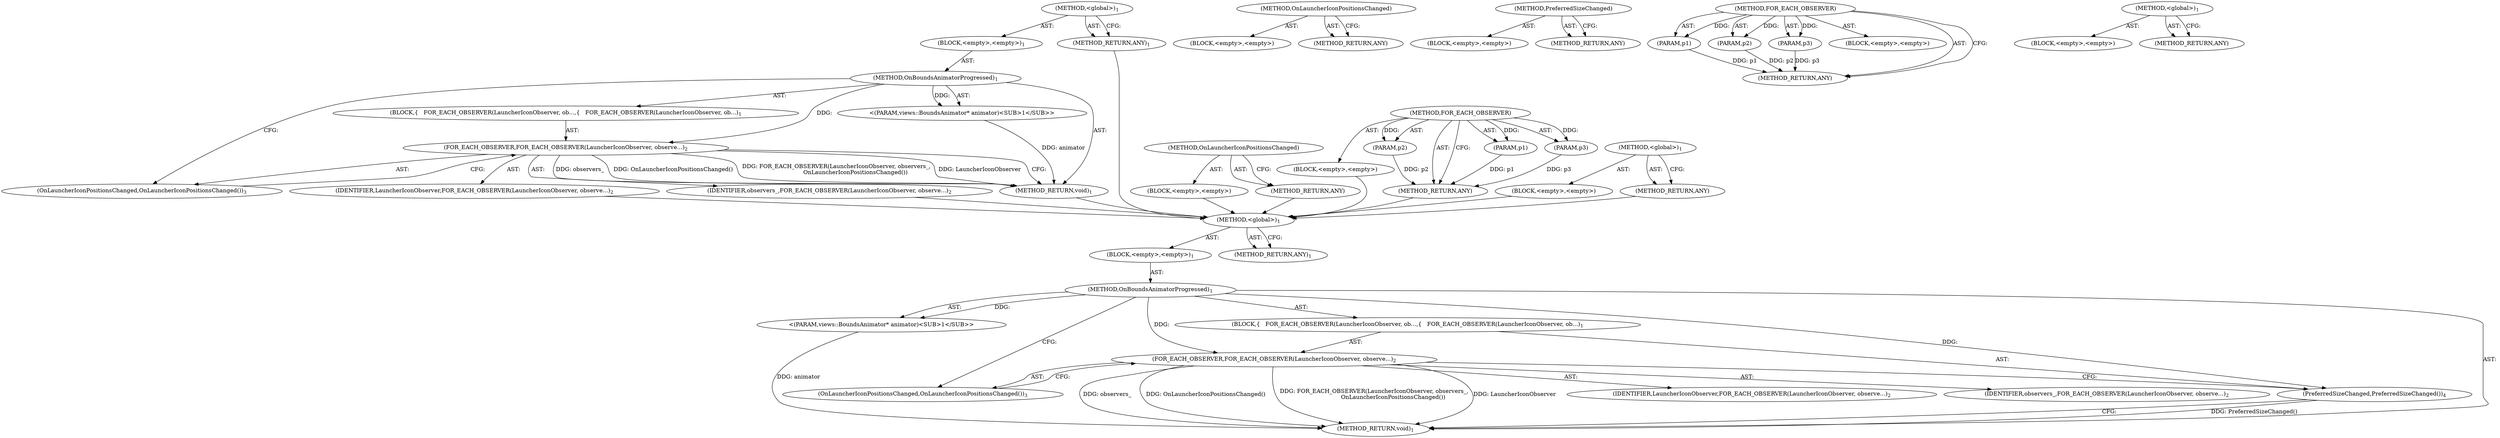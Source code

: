 digraph "&lt;global&gt;" {
vulnerable_6 [label=<(METHOD,&lt;global&gt;)<SUB>1</SUB>>];
vulnerable_7 [label=<(BLOCK,&lt;empty&gt;,&lt;empty&gt;)<SUB>1</SUB>>];
vulnerable_8 [label=<(METHOD,OnBoundsAnimatorProgressed)<SUB>1</SUB>>];
vulnerable_9 [label="<(PARAM,views::BoundsAnimator* animator)<SUB>1</SUB>>"];
vulnerable_10 [label=<(BLOCK,{
   FOR_EACH_OBSERVER(LauncherIconObserver, ob...,{
   FOR_EACH_OBSERVER(LauncherIconObserver, ob...)<SUB>1</SUB>>];
vulnerable_11 [label=<(FOR_EACH_OBSERVER,FOR_EACH_OBSERVER(LauncherIconObserver, observe...)<SUB>2</SUB>>];
vulnerable_12 [label=<(IDENTIFIER,LauncherIconObserver,FOR_EACH_OBSERVER(LauncherIconObserver, observe...)<SUB>2</SUB>>];
vulnerable_13 [label=<(IDENTIFIER,observers_,FOR_EACH_OBSERVER(LauncherIconObserver, observe...)<SUB>2</SUB>>];
vulnerable_14 [label=<(OnLauncherIconPositionsChanged,OnLauncherIconPositionsChanged())<SUB>3</SUB>>];
vulnerable_15 [label=<(METHOD_RETURN,void)<SUB>1</SUB>>];
vulnerable_17 [label=<(METHOD_RETURN,ANY)<SUB>1</SUB>>];
vulnerable_38 [label=<(METHOD,OnLauncherIconPositionsChanged)>];
vulnerable_39 [label=<(BLOCK,&lt;empty&gt;,&lt;empty&gt;)>];
vulnerable_40 [label=<(METHOD_RETURN,ANY)>];
vulnerable_32 [label=<(METHOD,FOR_EACH_OBSERVER)>];
vulnerable_33 [label=<(PARAM,p1)>];
vulnerable_34 [label=<(PARAM,p2)>];
vulnerable_35 [label=<(PARAM,p3)>];
vulnerable_36 [label=<(BLOCK,&lt;empty&gt;,&lt;empty&gt;)>];
vulnerable_37 [label=<(METHOD_RETURN,ANY)>];
vulnerable_26 [label=<(METHOD,&lt;global&gt;)<SUB>1</SUB>>];
vulnerable_27 [label=<(BLOCK,&lt;empty&gt;,&lt;empty&gt;)>];
vulnerable_28 [label=<(METHOD_RETURN,ANY)>];
fixed_6 [label=<(METHOD,&lt;global&gt;)<SUB>1</SUB>>];
fixed_7 [label=<(BLOCK,&lt;empty&gt;,&lt;empty&gt;)<SUB>1</SUB>>];
fixed_8 [label=<(METHOD,OnBoundsAnimatorProgressed)<SUB>1</SUB>>];
fixed_9 [label="<(PARAM,views::BoundsAnimator* animator)<SUB>1</SUB>>"];
fixed_10 [label=<(BLOCK,{
   FOR_EACH_OBSERVER(LauncherIconObserver, ob...,{
   FOR_EACH_OBSERVER(LauncherIconObserver, ob...)<SUB>1</SUB>>];
fixed_11 [label=<(FOR_EACH_OBSERVER,FOR_EACH_OBSERVER(LauncherIconObserver, observe...)<SUB>2</SUB>>];
fixed_12 [label=<(IDENTIFIER,LauncherIconObserver,FOR_EACH_OBSERVER(LauncherIconObserver, observe...)<SUB>2</SUB>>];
fixed_13 [label=<(IDENTIFIER,observers_,FOR_EACH_OBSERVER(LauncherIconObserver, observe...)<SUB>2</SUB>>];
fixed_14 [label=<(OnLauncherIconPositionsChanged,OnLauncherIconPositionsChanged())<SUB>3</SUB>>];
fixed_15 [label=<(PreferredSizeChanged,PreferredSizeChanged())<SUB>4</SUB>>];
fixed_16 [label=<(METHOD_RETURN,void)<SUB>1</SUB>>];
fixed_18 [label=<(METHOD_RETURN,ANY)<SUB>1</SUB>>];
fixed_39 [label=<(METHOD,OnLauncherIconPositionsChanged)>];
fixed_40 [label=<(BLOCK,&lt;empty&gt;,&lt;empty&gt;)>];
fixed_41 [label=<(METHOD_RETURN,ANY)>];
fixed_42 [label=<(METHOD,PreferredSizeChanged)>];
fixed_43 [label=<(BLOCK,&lt;empty&gt;,&lt;empty&gt;)>];
fixed_44 [label=<(METHOD_RETURN,ANY)>];
fixed_33 [label=<(METHOD,FOR_EACH_OBSERVER)>];
fixed_34 [label=<(PARAM,p1)>];
fixed_35 [label=<(PARAM,p2)>];
fixed_36 [label=<(PARAM,p3)>];
fixed_37 [label=<(BLOCK,&lt;empty&gt;,&lt;empty&gt;)>];
fixed_38 [label=<(METHOD_RETURN,ANY)>];
fixed_27 [label=<(METHOD,&lt;global&gt;)<SUB>1</SUB>>];
fixed_28 [label=<(BLOCK,&lt;empty&gt;,&lt;empty&gt;)>];
fixed_29 [label=<(METHOD_RETURN,ANY)>];
vulnerable_6 -> vulnerable_7  [key=0, label="AST: "];
vulnerable_6 -> vulnerable_17  [key=0, label="AST: "];
vulnerable_6 -> vulnerable_17  [key=1, label="CFG: "];
vulnerable_7 -> vulnerable_8  [key=0, label="AST: "];
vulnerable_8 -> vulnerable_9  [key=0, label="AST: "];
vulnerable_8 -> vulnerable_9  [key=1, label="DDG: "];
vulnerable_8 -> vulnerable_10  [key=0, label="AST: "];
vulnerable_8 -> vulnerable_15  [key=0, label="AST: "];
vulnerable_8 -> vulnerable_14  [key=0, label="CFG: "];
vulnerable_8 -> vulnerable_11  [key=0, label="DDG: "];
vulnerable_9 -> vulnerable_15  [key=0, label="DDG: animator"];
vulnerable_10 -> vulnerable_11  [key=0, label="AST: "];
vulnerable_11 -> vulnerable_12  [key=0, label="AST: "];
vulnerable_11 -> vulnerable_13  [key=0, label="AST: "];
vulnerable_11 -> vulnerable_14  [key=0, label="AST: "];
vulnerable_11 -> vulnerable_15  [key=0, label="CFG: "];
vulnerable_11 -> vulnerable_15  [key=1, label="DDG: observers_"];
vulnerable_11 -> vulnerable_15  [key=2, label="DDG: OnLauncherIconPositionsChanged()"];
vulnerable_11 -> vulnerable_15  [key=3, label="DDG: FOR_EACH_OBSERVER(LauncherIconObserver, observers_,
                     OnLauncherIconPositionsChanged())"];
vulnerable_11 -> vulnerable_15  [key=4, label="DDG: LauncherIconObserver"];
vulnerable_12 -> fixed_6  [key=0];
vulnerable_13 -> fixed_6  [key=0];
vulnerable_14 -> vulnerable_11  [key=0, label="CFG: "];
vulnerable_15 -> fixed_6  [key=0];
vulnerable_17 -> fixed_6  [key=0];
vulnerable_38 -> vulnerable_39  [key=0, label="AST: "];
vulnerable_38 -> vulnerable_40  [key=0, label="AST: "];
vulnerable_38 -> vulnerable_40  [key=1, label="CFG: "];
vulnerable_39 -> fixed_6  [key=0];
vulnerable_40 -> fixed_6  [key=0];
vulnerable_32 -> vulnerable_33  [key=0, label="AST: "];
vulnerable_32 -> vulnerable_33  [key=1, label="DDG: "];
vulnerable_32 -> vulnerable_36  [key=0, label="AST: "];
vulnerable_32 -> vulnerable_34  [key=0, label="AST: "];
vulnerable_32 -> vulnerable_34  [key=1, label="DDG: "];
vulnerable_32 -> vulnerable_37  [key=0, label="AST: "];
vulnerable_32 -> vulnerable_37  [key=1, label="CFG: "];
vulnerable_32 -> vulnerable_35  [key=0, label="AST: "];
vulnerable_32 -> vulnerable_35  [key=1, label="DDG: "];
vulnerable_33 -> vulnerable_37  [key=0, label="DDG: p1"];
vulnerable_34 -> vulnerable_37  [key=0, label="DDG: p2"];
vulnerable_35 -> vulnerable_37  [key=0, label="DDG: p3"];
vulnerable_36 -> fixed_6  [key=0];
vulnerable_37 -> fixed_6  [key=0];
vulnerable_26 -> vulnerable_27  [key=0, label="AST: "];
vulnerable_26 -> vulnerable_28  [key=0, label="AST: "];
vulnerable_26 -> vulnerable_28  [key=1, label="CFG: "];
vulnerable_27 -> fixed_6  [key=0];
vulnerable_28 -> fixed_6  [key=0];
fixed_6 -> fixed_7  [key=0, label="AST: "];
fixed_6 -> fixed_18  [key=0, label="AST: "];
fixed_6 -> fixed_18  [key=1, label="CFG: "];
fixed_7 -> fixed_8  [key=0, label="AST: "];
fixed_8 -> fixed_9  [key=0, label="AST: "];
fixed_8 -> fixed_9  [key=1, label="DDG: "];
fixed_8 -> fixed_10  [key=0, label="AST: "];
fixed_8 -> fixed_16  [key=0, label="AST: "];
fixed_8 -> fixed_14  [key=0, label="CFG: "];
fixed_8 -> fixed_15  [key=0, label="DDG: "];
fixed_8 -> fixed_11  [key=0, label="DDG: "];
fixed_9 -> fixed_16  [key=0, label="DDG: animator"];
fixed_10 -> fixed_11  [key=0, label="AST: "];
fixed_10 -> fixed_15  [key=0, label="AST: "];
fixed_11 -> fixed_12  [key=0, label="AST: "];
fixed_11 -> fixed_13  [key=0, label="AST: "];
fixed_11 -> fixed_14  [key=0, label="AST: "];
fixed_11 -> fixed_15  [key=0, label="CFG: "];
fixed_11 -> fixed_16  [key=0, label="DDG: observers_"];
fixed_11 -> fixed_16  [key=1, label="DDG: OnLauncherIconPositionsChanged()"];
fixed_11 -> fixed_16  [key=2, label="DDG: FOR_EACH_OBSERVER(LauncherIconObserver, observers_,
                     OnLauncherIconPositionsChanged())"];
fixed_11 -> fixed_16  [key=3, label="DDG: LauncherIconObserver"];
fixed_14 -> fixed_11  [key=0, label="CFG: "];
fixed_15 -> fixed_16  [key=0, label="CFG: "];
fixed_15 -> fixed_16  [key=1, label="DDG: PreferredSizeChanged()"];
fixed_39 -> fixed_40  [key=0, label="AST: "];
fixed_39 -> fixed_41  [key=0, label="AST: "];
fixed_39 -> fixed_41  [key=1, label="CFG: "];
fixed_42 -> fixed_43  [key=0, label="AST: "];
fixed_42 -> fixed_44  [key=0, label="AST: "];
fixed_42 -> fixed_44  [key=1, label="CFG: "];
fixed_33 -> fixed_34  [key=0, label="AST: "];
fixed_33 -> fixed_34  [key=1, label="DDG: "];
fixed_33 -> fixed_37  [key=0, label="AST: "];
fixed_33 -> fixed_35  [key=0, label="AST: "];
fixed_33 -> fixed_35  [key=1, label="DDG: "];
fixed_33 -> fixed_38  [key=0, label="AST: "];
fixed_33 -> fixed_38  [key=1, label="CFG: "];
fixed_33 -> fixed_36  [key=0, label="AST: "];
fixed_33 -> fixed_36  [key=1, label="DDG: "];
fixed_34 -> fixed_38  [key=0, label="DDG: p1"];
fixed_35 -> fixed_38  [key=0, label="DDG: p2"];
fixed_36 -> fixed_38  [key=0, label="DDG: p3"];
fixed_27 -> fixed_28  [key=0, label="AST: "];
fixed_27 -> fixed_29  [key=0, label="AST: "];
fixed_27 -> fixed_29  [key=1, label="CFG: "];
}
